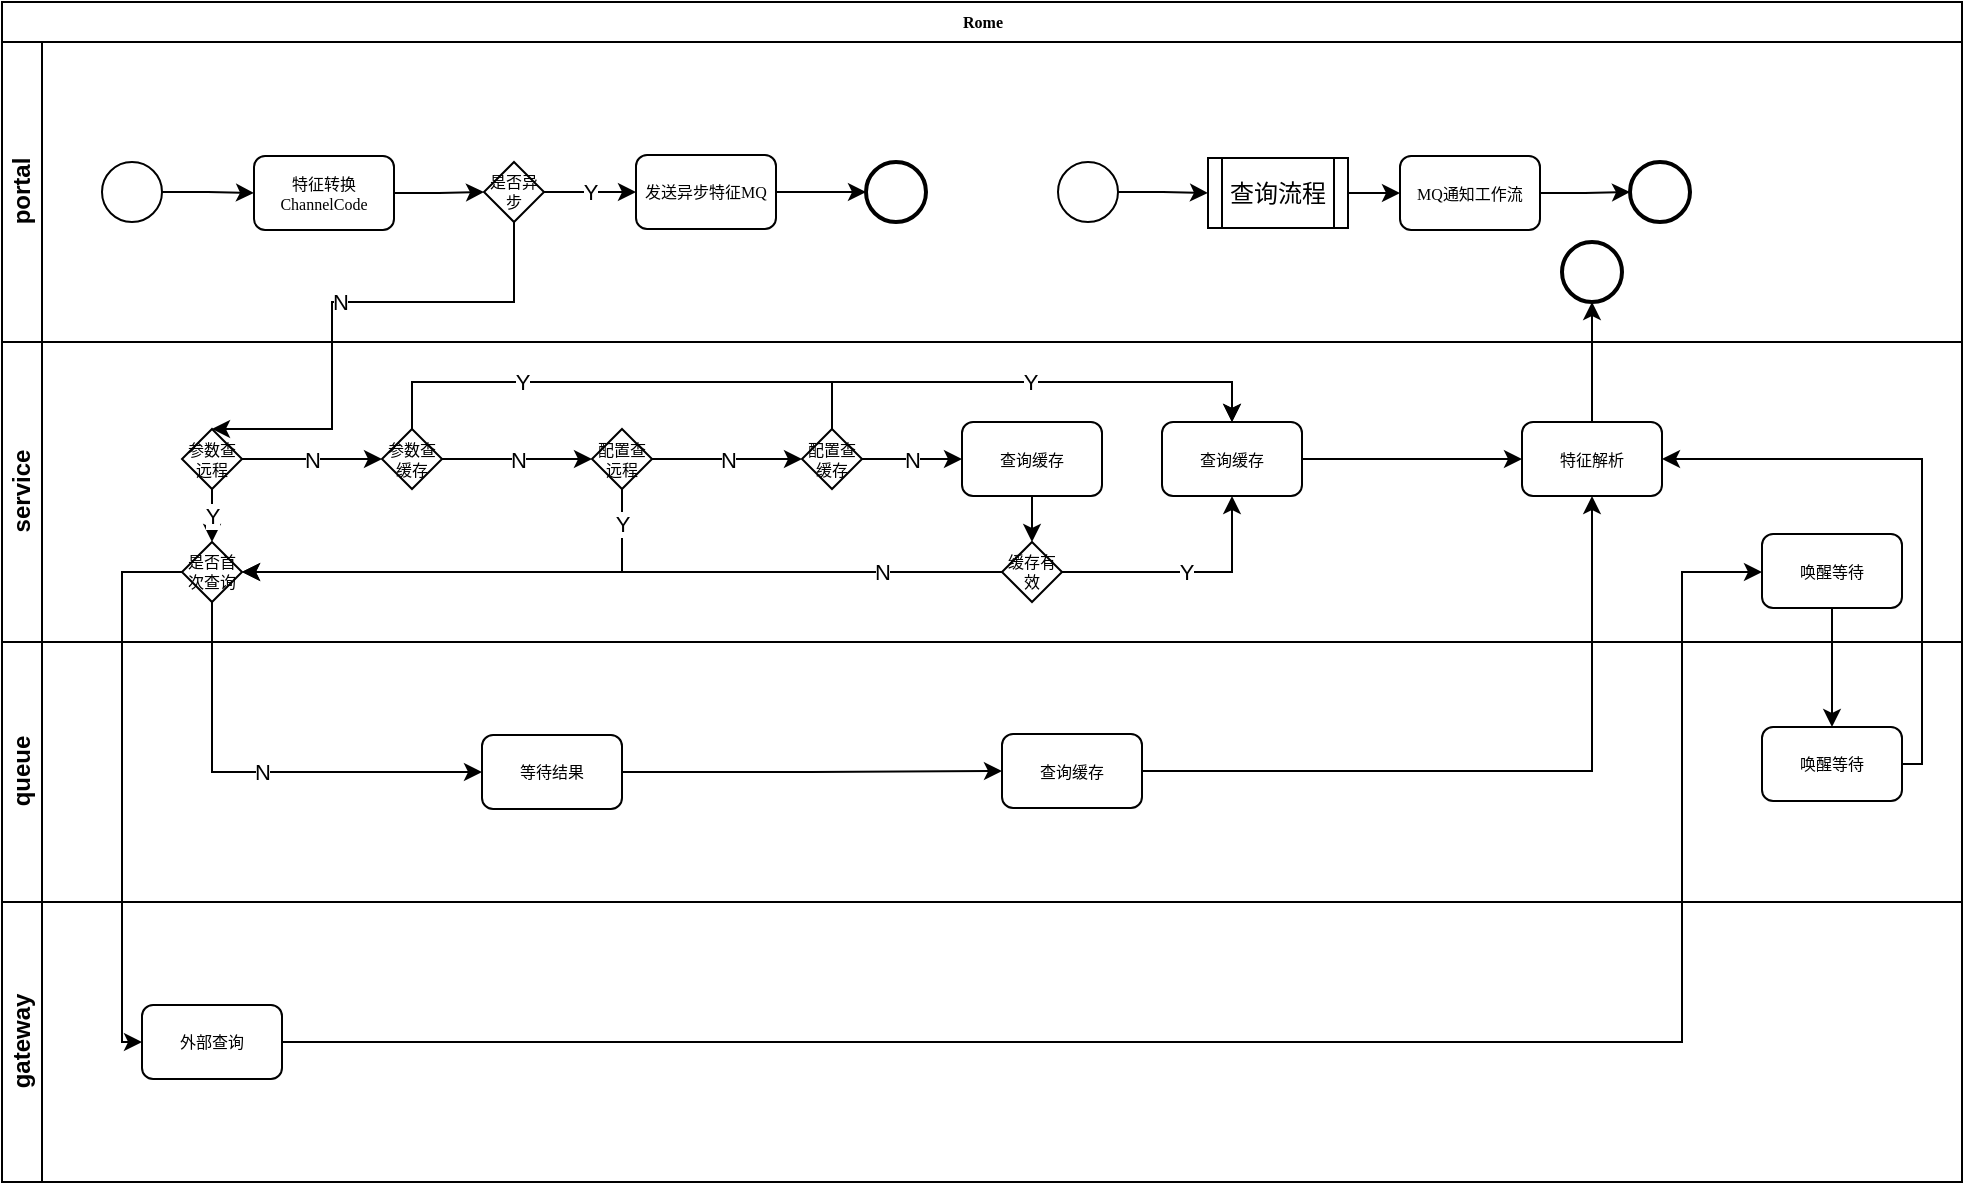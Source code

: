 <mxfile version="21.4.0" type="github">
  <diagram name="Page-1" id="c7488fd3-1785-93aa-aadb-54a6760d102a">
    <mxGraphModel dx="940" dy="506" grid="1" gridSize="10" guides="1" tooltips="1" connect="1" arrows="1" fold="1" page="1" pageScale="1" pageWidth="1100" pageHeight="850" background="none" math="0" shadow="0">
      <root>
        <mxCell id="0" />
        <mxCell id="1" parent="0" />
        <mxCell id="2b4e8129b02d487f-1" value="Rome" style="swimlane;html=1;childLayout=stackLayout;horizontal=1;startSize=20;horizontalStack=0;rounded=0;shadow=0;labelBackgroundColor=none;strokeWidth=1;fontFamily=Verdana;fontSize=8;align=center;" parent="1" vertex="1">
          <mxGeometry x="180" y="70" width="980" height="590" as="geometry" />
        </mxCell>
        <mxCell id="FoQTXh17H8ww0umj_dxI-58" style="edgeStyle=orthogonalEdgeStyle;rounded=0;orthogonalLoop=1;jettySize=auto;html=1;entryX=0.5;entryY=1;entryDx=0;entryDy=0;" edge="1" parent="2b4e8129b02d487f-1" source="FoQTXh17H8ww0umj_dxI-57" target="FoQTXh17H8ww0umj_dxI-54">
          <mxGeometry relative="1" as="geometry">
            <Array as="points">
              <mxPoint x="795" y="180" />
              <mxPoint x="795" y="180" />
            </Array>
          </mxGeometry>
        </mxCell>
        <mxCell id="FoQTXh17H8ww0umj_dxI-18" value="portal" style="swimlane;html=1;startSize=20;horizontal=0;" vertex="1" parent="2b4e8129b02d487f-1">
          <mxGeometry y="20" width="980" height="150" as="geometry">
            <mxRectangle y="340" width="1220" height="30" as="alternateBounds" />
          </mxGeometry>
        </mxCell>
        <mxCell id="2b4e8129b02d487f-5" value="" style="ellipse;whiteSpace=wrap;html=1;rounded=0;shadow=0;labelBackgroundColor=none;strokeWidth=1;fontFamily=Verdana;fontSize=8;align=center;" parent="FoQTXh17H8ww0umj_dxI-18" vertex="1">
          <mxGeometry x="50" y="60" width="30" height="30" as="geometry" />
        </mxCell>
        <mxCell id="zCSs_ehVnDY4Zc7gTkdR-38" value="是否异步" style="strokeWidth=1;html=1;shape=mxgraph.flowchart.decision;whiteSpace=wrap;rounded=1;shadow=0;labelBackgroundColor=none;fontFamily=Verdana;fontSize=8;align=center;" parent="FoQTXh17H8ww0umj_dxI-18" vertex="1">
          <mxGeometry x="241" y="60" width="30" height="30" as="geometry" />
        </mxCell>
        <mxCell id="zCSs_ehVnDY4Zc7gTkdR-44" value="发送异步特征MQ" style="rounded=1;whiteSpace=wrap;html=1;shadow=0;labelBackgroundColor=none;strokeWidth=1;fontFamily=Verdana;fontSize=8;align=center;" parent="FoQTXh17H8ww0umj_dxI-18" vertex="1">
          <mxGeometry x="317" y="56.5" width="70" height="37" as="geometry" />
        </mxCell>
        <mxCell id="zCSs_ehVnDY4Zc7gTkdR-45" value="Y" style="edgeStyle=orthogonalEdgeStyle;rounded=0;orthogonalLoop=1;jettySize=auto;html=1;" parent="FoQTXh17H8ww0umj_dxI-18" source="zCSs_ehVnDY4Zc7gTkdR-38" target="zCSs_ehVnDY4Zc7gTkdR-44" edge="1">
          <mxGeometry relative="1" as="geometry" />
        </mxCell>
        <mxCell id="zCSs_ehVnDY4Zc7gTkdR-46" value="" style="ellipse;whiteSpace=wrap;html=1;rounded=0;shadow=0;labelBackgroundColor=none;strokeWidth=2;fontFamily=Verdana;fontSize=8;align=center;" parent="FoQTXh17H8ww0umj_dxI-18" vertex="1">
          <mxGeometry x="432" y="60" width="30" height="30" as="geometry" />
        </mxCell>
        <mxCell id="zCSs_ehVnDY4Zc7gTkdR-47" style="edgeStyle=orthogonalEdgeStyle;rounded=0;orthogonalLoop=1;jettySize=auto;html=1;" parent="FoQTXh17H8ww0umj_dxI-18" source="zCSs_ehVnDY4Zc7gTkdR-44" target="zCSs_ehVnDY4Zc7gTkdR-46" edge="1">
          <mxGeometry relative="1" as="geometry" />
        </mxCell>
        <mxCell id="FoQTXh17H8ww0umj_dxI-3" style="edgeStyle=orthogonalEdgeStyle;rounded=0;orthogonalLoop=1;jettySize=auto;html=1;" edge="1" parent="FoQTXh17H8ww0umj_dxI-18" source="FoQTXh17H8ww0umj_dxI-1" target="zCSs_ehVnDY4Zc7gTkdR-38">
          <mxGeometry relative="1" as="geometry" />
        </mxCell>
        <mxCell id="FoQTXh17H8ww0umj_dxI-1" value="特征转换ChannelCode" style="rounded=1;whiteSpace=wrap;html=1;shadow=0;labelBackgroundColor=none;strokeWidth=1;fontFamily=Verdana;fontSize=8;align=center;" vertex="1" parent="FoQTXh17H8ww0umj_dxI-18">
          <mxGeometry x="126" y="57" width="70" height="37" as="geometry" />
        </mxCell>
        <mxCell id="FoQTXh17H8ww0umj_dxI-2" style="edgeStyle=orthogonalEdgeStyle;rounded=0;orthogonalLoop=1;jettySize=auto;html=1;" edge="1" parent="FoQTXh17H8ww0umj_dxI-18" source="2b4e8129b02d487f-5" target="FoQTXh17H8ww0umj_dxI-1">
          <mxGeometry relative="1" as="geometry" />
        </mxCell>
        <mxCell id="FoQTXh17H8ww0umj_dxI-54" value="" style="ellipse;whiteSpace=wrap;html=1;rounded=0;shadow=0;labelBackgroundColor=none;strokeWidth=2;fontFamily=Verdana;fontSize=8;align=center;" vertex="1" parent="FoQTXh17H8ww0umj_dxI-18">
          <mxGeometry x="780" y="100" width="30" height="30" as="geometry" />
        </mxCell>
        <mxCell id="FoQTXh17H8ww0umj_dxI-68" style="edgeStyle=orthogonalEdgeStyle;rounded=0;orthogonalLoop=1;jettySize=auto;html=1;" edge="1" parent="FoQTXh17H8ww0umj_dxI-18" source="FoQTXh17H8ww0umj_dxI-65" target="FoQTXh17H8ww0umj_dxI-66">
          <mxGeometry relative="1" as="geometry" />
        </mxCell>
        <mxCell id="FoQTXh17H8ww0umj_dxI-65" value="" style="ellipse;whiteSpace=wrap;html=1;rounded=0;shadow=0;labelBackgroundColor=none;strokeWidth=1;fontFamily=Verdana;fontSize=8;align=center;" vertex="1" parent="FoQTXh17H8ww0umj_dxI-18">
          <mxGeometry x="528" y="60" width="30" height="30" as="geometry" />
        </mxCell>
        <mxCell id="FoQTXh17H8ww0umj_dxI-69" style="edgeStyle=orthogonalEdgeStyle;rounded=0;orthogonalLoop=1;jettySize=auto;html=1;entryX=0;entryY=0.5;entryDx=0;entryDy=0;" edge="1" parent="FoQTXh17H8ww0umj_dxI-18" source="FoQTXh17H8ww0umj_dxI-66" target="FoQTXh17H8ww0umj_dxI-67">
          <mxGeometry relative="1" as="geometry" />
        </mxCell>
        <mxCell id="FoQTXh17H8ww0umj_dxI-66" value="查询流程" style="shape=process;whiteSpace=wrap;html=1;backgroundOutline=1;" vertex="1" parent="FoQTXh17H8ww0umj_dxI-18">
          <mxGeometry x="603" y="58" width="70" height="35" as="geometry" />
        </mxCell>
        <mxCell id="FoQTXh17H8ww0umj_dxI-71" style="edgeStyle=orthogonalEdgeStyle;rounded=0;orthogonalLoop=1;jettySize=auto;html=1;" edge="1" parent="FoQTXh17H8ww0umj_dxI-18" source="FoQTXh17H8ww0umj_dxI-67" target="FoQTXh17H8ww0umj_dxI-70">
          <mxGeometry relative="1" as="geometry" />
        </mxCell>
        <mxCell id="FoQTXh17H8ww0umj_dxI-67" value="MQ通知工作流" style="rounded=1;whiteSpace=wrap;html=1;shadow=0;labelBackgroundColor=none;strokeWidth=1;fontFamily=Verdana;fontSize=8;align=center;" vertex="1" parent="FoQTXh17H8ww0umj_dxI-18">
          <mxGeometry x="699" y="57" width="70" height="37" as="geometry" />
        </mxCell>
        <mxCell id="FoQTXh17H8ww0umj_dxI-70" value="" style="ellipse;whiteSpace=wrap;html=1;rounded=0;shadow=0;labelBackgroundColor=none;strokeWidth=2;fontFamily=Verdana;fontSize=8;align=center;" vertex="1" parent="FoQTXh17H8ww0umj_dxI-18">
          <mxGeometry x="814" y="60" width="30" height="30" as="geometry" />
        </mxCell>
        <mxCell id="2b4e8129b02d487f-2" value="service" style="swimlane;html=1;startSize=20;horizontal=0;" parent="2b4e8129b02d487f-1" vertex="1">
          <mxGeometry y="170" width="980" height="150" as="geometry" />
        </mxCell>
        <mxCell id="FoQTXh17H8ww0umj_dxI-21" value="N" style="edgeStyle=orthogonalEdgeStyle;rounded=0;orthogonalLoop=1;jettySize=auto;html=1;" edge="1" parent="2b4e8129b02d487f-2" source="FoQTXh17H8ww0umj_dxI-15" target="FoQTXh17H8ww0umj_dxI-16">
          <mxGeometry relative="1" as="geometry" />
        </mxCell>
        <mxCell id="FoQTXh17H8ww0umj_dxI-45" value="Y" style="edgeStyle=orthogonalEdgeStyle;rounded=0;orthogonalLoop=1;jettySize=auto;html=1;" edge="1" parent="2b4e8129b02d487f-2" source="FoQTXh17H8ww0umj_dxI-15" target="FoQTXh17H8ww0umj_dxI-36">
          <mxGeometry relative="1" as="geometry" />
        </mxCell>
        <mxCell id="FoQTXh17H8ww0umj_dxI-15" value="参数查远程" style="strokeWidth=1;html=1;shape=mxgraph.flowchart.decision;whiteSpace=wrap;rounded=1;shadow=0;labelBackgroundColor=none;fontFamily=Verdana;fontSize=8;align=center;" vertex="1" parent="2b4e8129b02d487f-2">
          <mxGeometry x="90" y="43.5" width="30" height="30" as="geometry" />
        </mxCell>
        <mxCell id="FoQTXh17H8ww0umj_dxI-23" value="N" style="edgeStyle=orthogonalEdgeStyle;rounded=0;orthogonalLoop=1;jettySize=auto;html=1;" edge="1" parent="2b4e8129b02d487f-2" source="FoQTXh17H8ww0umj_dxI-16" target="FoQTXh17H8ww0umj_dxI-22">
          <mxGeometry relative="1" as="geometry" />
        </mxCell>
        <mxCell id="FoQTXh17H8ww0umj_dxI-52" value="Y" style="edgeStyle=orthogonalEdgeStyle;rounded=0;orthogonalLoop=1;jettySize=auto;html=1;entryX=0.5;entryY=0;entryDx=0;entryDy=0;" edge="1" parent="2b4e8129b02d487f-2" source="FoQTXh17H8ww0umj_dxI-16" target="FoQTXh17H8ww0umj_dxI-51">
          <mxGeometry x="-0.654" relative="1" as="geometry">
            <mxPoint x="660" y="20" as="targetPoint" />
            <Array as="points">
              <mxPoint x="205" y="20" />
              <mxPoint x="615" y="20" />
            </Array>
            <mxPoint as="offset" />
          </mxGeometry>
        </mxCell>
        <mxCell id="FoQTXh17H8ww0umj_dxI-16" value="参数查缓存" style="strokeWidth=1;html=1;shape=mxgraph.flowchart.decision;whiteSpace=wrap;rounded=1;shadow=0;labelBackgroundColor=none;fontFamily=Verdana;fontSize=8;align=center;" vertex="1" parent="2b4e8129b02d487f-2">
          <mxGeometry x="190" y="43.5" width="30" height="30" as="geometry" />
        </mxCell>
        <mxCell id="FoQTXh17H8ww0umj_dxI-25" value="N" style="edgeStyle=orthogonalEdgeStyle;rounded=0;orthogonalLoop=1;jettySize=auto;html=1;entryX=0;entryY=0.5;entryDx=0;entryDy=0;entryPerimeter=0;" edge="1" parent="2b4e8129b02d487f-2" source="FoQTXh17H8ww0umj_dxI-22" target="FoQTXh17H8ww0umj_dxI-24">
          <mxGeometry relative="1" as="geometry" />
        </mxCell>
        <mxCell id="FoQTXh17H8ww0umj_dxI-46" value="Y" style="edgeStyle=orthogonalEdgeStyle;rounded=0;orthogonalLoop=1;jettySize=auto;html=1;entryX=1;entryY=0.5;entryDx=0;entryDy=0;entryPerimeter=0;" edge="1" parent="2b4e8129b02d487f-2" source="FoQTXh17H8ww0umj_dxI-22" target="FoQTXh17H8ww0umj_dxI-36">
          <mxGeometry x="-0.858" relative="1" as="geometry">
            <Array as="points">
              <mxPoint x="310" y="115" />
            </Array>
            <mxPoint y="1" as="offset" />
          </mxGeometry>
        </mxCell>
        <mxCell id="FoQTXh17H8ww0umj_dxI-22" value="配置查远程" style="strokeWidth=1;html=1;shape=mxgraph.flowchart.decision;whiteSpace=wrap;rounded=1;shadow=0;labelBackgroundColor=none;fontFamily=Verdana;fontSize=8;align=center;" vertex="1" parent="2b4e8129b02d487f-2">
          <mxGeometry x="295" y="43.5" width="30" height="30" as="geometry" />
        </mxCell>
        <mxCell id="FoQTXh17H8ww0umj_dxI-28" value="N" style="edgeStyle=orthogonalEdgeStyle;rounded=0;orthogonalLoop=1;jettySize=auto;html=1;entryX=0;entryY=0.5;entryDx=0;entryDy=0;" edge="1" parent="2b4e8129b02d487f-2" source="FoQTXh17H8ww0umj_dxI-24" target="FoQTXh17H8ww0umj_dxI-27">
          <mxGeometry relative="1" as="geometry" />
        </mxCell>
        <mxCell id="FoQTXh17H8ww0umj_dxI-53" value="Y" style="edgeStyle=orthogonalEdgeStyle;rounded=0;orthogonalLoop=1;jettySize=auto;html=1;entryX=0.5;entryY=0;entryDx=0;entryDy=0;" edge="1" parent="2b4e8129b02d487f-2" source="FoQTXh17H8ww0umj_dxI-24" target="FoQTXh17H8ww0umj_dxI-51">
          <mxGeometry relative="1" as="geometry">
            <Array as="points">
              <mxPoint x="415" y="20" />
              <mxPoint x="615" y="20" />
            </Array>
          </mxGeometry>
        </mxCell>
        <mxCell id="FoQTXh17H8ww0umj_dxI-24" value="配置查缓存" style="strokeWidth=1;html=1;shape=mxgraph.flowchart.decision;whiteSpace=wrap;rounded=1;shadow=0;labelBackgroundColor=none;fontFamily=Verdana;fontSize=8;align=center;" vertex="1" parent="2b4e8129b02d487f-2">
          <mxGeometry x="400" y="43.5" width="30" height="30" as="geometry" />
        </mxCell>
        <mxCell id="FoQTXh17H8ww0umj_dxI-49" style="edgeStyle=orthogonalEdgeStyle;rounded=0;orthogonalLoop=1;jettySize=auto;html=1;entryX=0.5;entryY=0;entryDx=0;entryDy=0;entryPerimeter=0;" edge="1" parent="2b4e8129b02d487f-2" source="FoQTXh17H8ww0umj_dxI-27" target="FoQTXh17H8ww0umj_dxI-30">
          <mxGeometry relative="1" as="geometry" />
        </mxCell>
        <mxCell id="FoQTXh17H8ww0umj_dxI-27" value="查询缓存" style="rounded=1;whiteSpace=wrap;html=1;shadow=0;labelBackgroundColor=none;strokeWidth=1;fontFamily=Verdana;fontSize=8;align=center;" vertex="1" parent="2b4e8129b02d487f-2">
          <mxGeometry x="480" y="40" width="70" height="37" as="geometry" />
        </mxCell>
        <mxCell id="FoQTXh17H8ww0umj_dxI-50" value="N" style="edgeStyle=orthogonalEdgeStyle;rounded=0;orthogonalLoop=1;jettySize=auto;html=1;entryX=1;entryY=0.5;entryDx=0;entryDy=0;entryPerimeter=0;" edge="1" parent="2b4e8129b02d487f-2" source="FoQTXh17H8ww0umj_dxI-30" target="FoQTXh17H8ww0umj_dxI-36">
          <mxGeometry x="-0.684" relative="1" as="geometry">
            <mxPoint as="offset" />
          </mxGeometry>
        </mxCell>
        <mxCell id="FoQTXh17H8ww0umj_dxI-73" value="Y" style="edgeStyle=orthogonalEdgeStyle;rounded=0;orthogonalLoop=1;jettySize=auto;html=1;entryX=0.5;entryY=1;entryDx=0;entryDy=0;" edge="1" parent="2b4e8129b02d487f-2" source="FoQTXh17H8ww0umj_dxI-30" target="FoQTXh17H8ww0umj_dxI-51">
          <mxGeometry relative="1" as="geometry" />
        </mxCell>
        <mxCell id="FoQTXh17H8ww0umj_dxI-30" value="缓存有效" style="strokeWidth=1;html=1;shape=mxgraph.flowchart.decision;whiteSpace=wrap;rounded=1;shadow=0;labelBackgroundColor=none;fontFamily=Verdana;fontSize=8;align=center;" vertex="1" parent="2b4e8129b02d487f-2">
          <mxGeometry x="500" y="100" width="30" height="30" as="geometry" />
        </mxCell>
        <mxCell id="FoQTXh17H8ww0umj_dxI-36" value="是否首次查询" style="strokeWidth=1;html=1;shape=mxgraph.flowchart.decision;whiteSpace=wrap;rounded=1;shadow=0;labelBackgroundColor=none;fontFamily=Verdana;fontSize=8;align=center;" vertex="1" parent="2b4e8129b02d487f-2">
          <mxGeometry x="90" y="100" width="30" height="30" as="geometry" />
        </mxCell>
        <mxCell id="FoQTXh17H8ww0umj_dxI-59" style="edgeStyle=orthogonalEdgeStyle;rounded=0;orthogonalLoop=1;jettySize=auto;html=1;" edge="1" parent="2b4e8129b02d487f-2" source="FoQTXh17H8ww0umj_dxI-51" target="FoQTXh17H8ww0umj_dxI-57">
          <mxGeometry relative="1" as="geometry" />
        </mxCell>
        <mxCell id="FoQTXh17H8ww0umj_dxI-51" value="查询缓存" style="rounded=1;whiteSpace=wrap;html=1;shadow=0;labelBackgroundColor=none;strokeWidth=1;fontFamily=Verdana;fontSize=8;align=center;" vertex="1" parent="2b4e8129b02d487f-2">
          <mxGeometry x="580" y="40" width="70" height="37" as="geometry" />
        </mxCell>
        <mxCell id="FoQTXh17H8ww0umj_dxI-57" value="特征解析" style="rounded=1;whiteSpace=wrap;html=1;shadow=0;labelBackgroundColor=none;strokeWidth=1;fontFamily=Verdana;fontSize=8;align=center;" vertex="1" parent="2b4e8129b02d487f-2">
          <mxGeometry x="760" y="40" width="70" height="37" as="geometry" />
        </mxCell>
        <mxCell id="FoQTXh17H8ww0umj_dxI-60" value="唤醒等待" style="rounded=1;whiteSpace=wrap;html=1;shadow=0;labelBackgroundColor=none;strokeWidth=1;fontFamily=Verdana;fontSize=8;align=center;" vertex="1" parent="2b4e8129b02d487f-2">
          <mxGeometry x="880" y="96" width="70" height="37" as="geometry" />
        </mxCell>
        <mxCell id="2b4e8129b02d487f-3" value="queue" style="swimlane;html=1;startSize=20;horizontal=0;" parent="2b4e8129b02d487f-1" vertex="1">
          <mxGeometry y="320" width="980" height="130" as="geometry" />
        </mxCell>
        <mxCell id="FoQTXh17H8ww0umj_dxI-76" style="edgeStyle=orthogonalEdgeStyle;rounded=0;orthogonalLoop=1;jettySize=auto;html=1;entryX=0;entryY=0.5;entryDx=0;entryDy=0;" edge="1" parent="2b4e8129b02d487f-3" source="FoQTXh17H8ww0umj_dxI-43" target="FoQTXh17H8ww0umj_dxI-75">
          <mxGeometry relative="1" as="geometry" />
        </mxCell>
        <mxCell id="FoQTXh17H8ww0umj_dxI-43" value="等待结果" style="rounded=1;whiteSpace=wrap;html=1;shadow=0;labelBackgroundColor=none;strokeWidth=1;fontFamily=Verdana;fontSize=8;align=center;" vertex="1" parent="2b4e8129b02d487f-3">
          <mxGeometry x="240" y="46.5" width="70" height="37" as="geometry" />
        </mxCell>
        <mxCell id="FoQTXh17H8ww0umj_dxI-61" value="唤醒等待" style="rounded=1;whiteSpace=wrap;html=1;shadow=0;labelBackgroundColor=none;strokeWidth=1;fontFamily=Verdana;fontSize=8;align=center;" vertex="1" parent="2b4e8129b02d487f-3">
          <mxGeometry x="880" y="42.5" width="70" height="37" as="geometry" />
        </mxCell>
        <mxCell id="FoQTXh17H8ww0umj_dxI-75" value="查询缓存" style="rounded=1;whiteSpace=wrap;html=1;shadow=0;labelBackgroundColor=none;strokeWidth=1;fontFamily=Verdana;fontSize=8;align=center;" vertex="1" parent="2b4e8129b02d487f-3">
          <mxGeometry x="500" y="46" width="70" height="37" as="geometry" />
        </mxCell>
        <mxCell id="FoQTXh17H8ww0umj_dxI-62" value="" style="edgeStyle=orthogonalEdgeStyle;rounded=0;orthogonalLoop=1;jettySize=auto;html=1;" edge="1" parent="2b4e8129b02d487f-1" source="FoQTXh17H8ww0umj_dxI-60" target="FoQTXh17H8ww0umj_dxI-61">
          <mxGeometry relative="1" as="geometry" />
        </mxCell>
        <mxCell id="2b4e8129b02d487f-4" value="gateway" style="swimlane;html=1;startSize=20;horizontal=0;" parent="2b4e8129b02d487f-1" vertex="1">
          <mxGeometry y="450" width="980" height="140" as="geometry">
            <mxRectangle y="340" width="1220" height="30" as="alternateBounds" />
          </mxGeometry>
        </mxCell>
        <mxCell id="FoQTXh17H8ww0umj_dxI-17" value="外部查询" style="rounded=1;whiteSpace=wrap;html=1;shadow=0;labelBackgroundColor=none;strokeWidth=1;fontFamily=Verdana;fontSize=8;align=center;" vertex="1" parent="2b4e8129b02d487f-4">
          <mxGeometry x="70" y="51.5" width="70" height="37" as="geometry" />
        </mxCell>
        <mxCell id="FoQTXh17H8ww0umj_dxI-39" style="edgeStyle=orthogonalEdgeStyle;rounded=0;orthogonalLoop=1;jettySize=auto;html=1;entryX=0;entryY=0.5;entryDx=0;entryDy=0;" edge="1" parent="2b4e8129b02d487f-1" source="FoQTXh17H8ww0umj_dxI-36" target="FoQTXh17H8ww0umj_dxI-17">
          <mxGeometry relative="1" as="geometry">
            <mxPoint x="85" y="505" as="targetPoint" />
            <Array as="points">
              <mxPoint x="60" y="285" />
              <mxPoint x="60" y="520" />
            </Array>
          </mxGeometry>
        </mxCell>
        <mxCell id="FoQTXh17H8ww0umj_dxI-42" value="N" style="edgeStyle=orthogonalEdgeStyle;rounded=0;orthogonalLoop=1;jettySize=auto;html=1;" edge="1" parent="2b4e8129b02d487f-1" source="FoQTXh17H8ww0umj_dxI-36" target="FoQTXh17H8ww0umj_dxI-43">
          <mxGeometry relative="1" as="geometry">
            <mxPoint x="165" y="370" as="targetPoint" />
            <Array as="points">
              <mxPoint x="105" y="385" />
            </Array>
          </mxGeometry>
        </mxCell>
        <mxCell id="FoQTXh17H8ww0umj_dxI-63" style="edgeStyle=orthogonalEdgeStyle;rounded=0;orthogonalLoop=1;jettySize=auto;html=1;entryX=1;entryY=0.5;entryDx=0;entryDy=0;" edge="1" parent="2b4e8129b02d487f-1" source="FoQTXh17H8ww0umj_dxI-61" target="FoQTXh17H8ww0umj_dxI-57">
          <mxGeometry relative="1" as="geometry">
            <Array as="points">
              <mxPoint x="960" y="381" />
              <mxPoint x="960" y="229" />
            </Array>
          </mxGeometry>
        </mxCell>
        <mxCell id="FoQTXh17H8ww0umj_dxI-64" style="edgeStyle=orthogonalEdgeStyle;rounded=0;orthogonalLoop=1;jettySize=auto;html=1;" edge="1" parent="2b4e8129b02d487f-1" source="FoQTXh17H8ww0umj_dxI-17" target="FoQTXh17H8ww0umj_dxI-60">
          <mxGeometry relative="1" as="geometry">
            <mxPoint x="850" y="260" as="targetPoint" />
            <Array as="points">
              <mxPoint x="840" y="520" />
              <mxPoint x="840" y="285" />
            </Array>
          </mxGeometry>
        </mxCell>
        <mxCell id="FoQTXh17H8ww0umj_dxI-72" value="N" style="edgeStyle=orthogonalEdgeStyle;rounded=0;orthogonalLoop=1;jettySize=auto;html=1;entryX=0.5;entryY=0;entryDx=0;entryDy=0;entryPerimeter=0;" edge="1" parent="2b4e8129b02d487f-1" source="zCSs_ehVnDY4Zc7gTkdR-38" target="FoQTXh17H8ww0umj_dxI-15">
          <mxGeometry relative="1" as="geometry">
            <Array as="points">
              <mxPoint x="256" y="150" />
              <mxPoint x="165" y="150" />
            </Array>
          </mxGeometry>
        </mxCell>
        <mxCell id="FoQTXh17H8ww0umj_dxI-74" style="edgeStyle=orthogonalEdgeStyle;rounded=0;orthogonalLoop=1;jettySize=auto;html=1;entryX=0.5;entryY=1;entryDx=0;entryDy=0;exitX=1;exitY=0.5;exitDx=0;exitDy=0;" edge="1" parent="2b4e8129b02d487f-1" source="FoQTXh17H8ww0umj_dxI-75" target="FoQTXh17H8ww0umj_dxI-57">
          <mxGeometry relative="1" as="geometry" />
        </mxCell>
      </root>
    </mxGraphModel>
  </diagram>
</mxfile>
